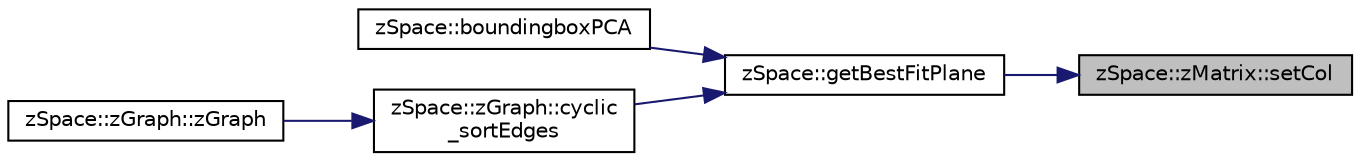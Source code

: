 digraph "zSpace::zMatrix::setCol"
{
 // LATEX_PDF_SIZE
  edge [fontname="Helvetica",fontsize="10",labelfontname="Helvetica",labelfontsize="10"];
  node [fontname="Helvetica",fontsize="10",shape=record];
  rankdir="RL";
  Node141 [label="zSpace::zMatrix::setCol",height=0.2,width=0.4,color="black", fillcolor="grey75", style="filled", fontcolor="black",tooltip="This method sets the col values at the input col index with the input value."];
  Node141 -> Node142 [dir="back",color="midnightblue",fontsize="10",style="solid",fontname="Helvetica"];
  Node142 [label="zSpace::getBestFitPlane",height=0.2,width=0.4,color="black", fillcolor="white", style="filled",URL="$group__z_vector_matrix_utilities.html#ga064d5638571054d5232b149a75fc9e30",tooltip="This method return a 4X4 matrix of the best fit plane for the given points using Principal Component ..."];
  Node142 -> Node143 [dir="back",color="midnightblue",fontsize="10",style="solid",fontname="Helvetica"];
  Node143 [label="zSpace::boundingboxPCA",height=0.2,width=0.4,color="black", fillcolor="white", style="filled",URL="$group__z_vector_matrix_utilities.html#gae2aefe021083b57bd53dd24d34704dbf",tooltip="This method computes the bounding box for the given points using PCA."];
  Node142 -> Node144 [dir="back",color="midnightblue",fontsize="10",style="solid",fontname="Helvetica"];
  Node144 [label="zSpace::zGraph::cyclic\l_sortEdges",height=0.2,width=0.4,color="black", fillcolor="white", style="filled",URL="$classz_space_1_1z_graph.html#abe3788c9346ebecb3aaee6f1b538293a",tooltip="This method sorts edges cyclically around a given vertex using a bestfit plane."];
  Node144 -> Node145 [dir="back",color="midnightblue",fontsize="10",style="solid",fontname="Helvetica"];
  Node145 [label="zSpace::zGraph::zGraph",height=0.2,width=0.4,color="black", fillcolor="white", style="filled",URL="$classz_space_1_1z_graph.html#a7a53b68f1efa596293b85259464cf3ff",tooltip="Overloaded constructor."];
}
